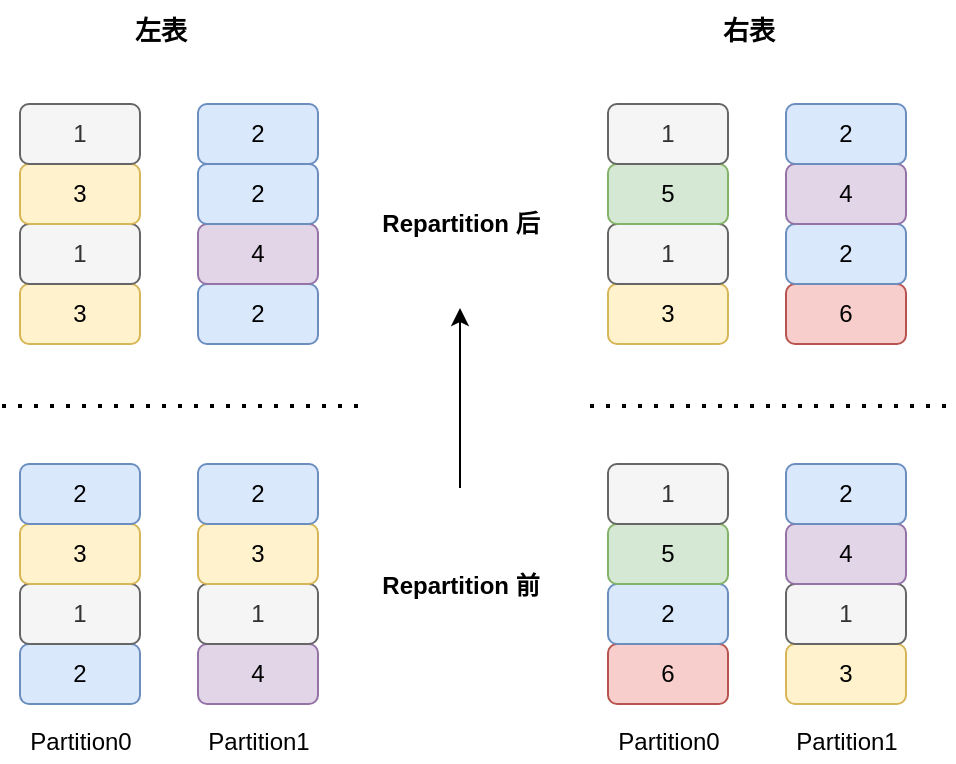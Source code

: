<mxfile version="24.2.5" type="device">
  <diagram id="Oks_wrgNJr9d7E9b0G60" name="Page-1">
    <mxGraphModel dx="2074" dy="1196" grid="1" gridSize="10" guides="1" tooltips="1" connect="1" arrows="1" fold="1" page="1" pageScale="1" pageWidth="850" pageHeight="1100" math="0" shadow="0">
      <root>
        <mxCell id="0" />
        <mxCell id="1" parent="0" />
        <mxCell id="2hyyOXspFjTeJn09yqCz-1" value="2" style="rounded=1;whiteSpace=wrap;html=1;fillColor=#dae8fc;strokeColor=#6c8ebf;" parent="1" vertex="1">
          <mxGeometry x="210" y="430" width="60" height="30" as="geometry" />
        </mxCell>
        <mxCell id="2hyyOXspFjTeJn09yqCz-2" value="1" style="rounded=1;whiteSpace=wrap;html=1;fillColor=#f5f5f5;strokeColor=#666666;fontColor=#333333;" parent="1" vertex="1">
          <mxGeometry x="210" y="400" width="60" height="30" as="geometry" />
        </mxCell>
        <mxCell id="2hyyOXspFjTeJn09yqCz-3" value="3" style="rounded=1;whiteSpace=wrap;html=1;fillColor=#fff2cc;strokeColor=#d6b656;" parent="1" vertex="1">
          <mxGeometry x="210" y="370" width="60" height="30" as="geometry" />
        </mxCell>
        <mxCell id="2hyyOXspFjTeJn09yqCz-4" value="2" style="rounded=1;whiteSpace=wrap;html=1;fillColor=#dae8fc;strokeColor=#6c8ebf;" parent="1" vertex="1">
          <mxGeometry x="210" y="340" width="60" height="30" as="geometry" />
        </mxCell>
        <mxCell id="2hyyOXspFjTeJn09yqCz-5" value="4" style="rounded=1;whiteSpace=wrap;html=1;fillColor=#e1d5e7;strokeColor=#9673a6;" parent="1" vertex="1">
          <mxGeometry x="299" y="430" width="60" height="30" as="geometry" />
        </mxCell>
        <mxCell id="2hyyOXspFjTeJn09yqCz-6" value="1" style="rounded=1;whiteSpace=wrap;html=1;fillColor=#f5f5f5;strokeColor=#666666;fontColor=#333333;" parent="1" vertex="1">
          <mxGeometry x="299" y="400" width="60" height="30" as="geometry" />
        </mxCell>
        <mxCell id="2hyyOXspFjTeJn09yqCz-7" value="3" style="rounded=1;whiteSpace=wrap;html=1;fillColor=#fff2cc;strokeColor=#d6b656;" parent="1" vertex="1">
          <mxGeometry x="299" y="370" width="60" height="30" as="geometry" />
        </mxCell>
        <mxCell id="2hyyOXspFjTeJn09yqCz-8" value="2" style="rounded=1;whiteSpace=wrap;html=1;fillColor=#dae8fc;strokeColor=#6c8ebf;" parent="1" vertex="1">
          <mxGeometry x="299" y="340" width="60" height="30" as="geometry" />
        </mxCell>
        <mxCell id="2hyyOXspFjTeJn09yqCz-9" value="" style="endArrow=none;dashed=1;html=1;dashPattern=1 3;strokeWidth=2;" parent="1" edge="1">
          <mxGeometry width="50" height="50" relative="1" as="geometry">
            <mxPoint x="201" y="311" as="sourcePoint" />
            <mxPoint x="381" y="311" as="targetPoint" />
          </mxGeometry>
        </mxCell>
        <mxCell id="2hyyOXspFjTeJn09yqCz-10" value="3" style="rounded=1;whiteSpace=wrap;html=1;fillColor=#fff2cc;strokeColor=#d6b656;" parent="1" vertex="1">
          <mxGeometry x="210" y="250" width="60" height="30" as="geometry" />
        </mxCell>
        <mxCell id="2hyyOXspFjTeJn09yqCz-11" value="1" style="rounded=1;whiteSpace=wrap;html=1;fillColor=#f5f5f5;strokeColor=#666666;fontColor=#333333;" parent="1" vertex="1">
          <mxGeometry x="210" y="220" width="60" height="30" as="geometry" />
        </mxCell>
        <mxCell id="2hyyOXspFjTeJn09yqCz-12" value="3" style="rounded=1;whiteSpace=wrap;html=1;fillColor=#fff2cc;strokeColor=#d6b656;" parent="1" vertex="1">
          <mxGeometry x="210" y="190" width="60" height="30" as="geometry" />
        </mxCell>
        <mxCell id="2hyyOXspFjTeJn09yqCz-13" value="1" style="rounded=1;whiteSpace=wrap;html=1;fillColor=#f5f5f5;strokeColor=#666666;fontColor=#333333;" parent="1" vertex="1">
          <mxGeometry x="210" y="160" width="60" height="30" as="geometry" />
        </mxCell>
        <mxCell id="2hyyOXspFjTeJn09yqCz-14" value="2" style="rounded=1;whiteSpace=wrap;html=1;fillColor=#dae8fc;strokeColor=#6c8ebf;" parent="1" vertex="1">
          <mxGeometry x="299" y="250" width="60" height="30" as="geometry" />
        </mxCell>
        <mxCell id="2hyyOXspFjTeJn09yqCz-15" value="4" style="rounded=1;whiteSpace=wrap;html=1;fillColor=#e1d5e7;strokeColor=#9673a6;" parent="1" vertex="1">
          <mxGeometry x="299" y="220" width="60" height="30" as="geometry" />
        </mxCell>
        <mxCell id="2hyyOXspFjTeJn09yqCz-16" value="2" style="rounded=1;whiteSpace=wrap;html=1;fillColor=#dae8fc;strokeColor=#6c8ebf;" parent="1" vertex="1">
          <mxGeometry x="299" y="190" width="60" height="30" as="geometry" />
        </mxCell>
        <mxCell id="2hyyOXspFjTeJn09yqCz-17" value="2" style="rounded=1;whiteSpace=wrap;html=1;fillColor=#dae8fc;strokeColor=#6c8ebf;" parent="1" vertex="1">
          <mxGeometry x="299" y="160" width="60" height="30" as="geometry" />
        </mxCell>
        <mxCell id="2hyyOXspFjTeJn09yqCz-18" value="Repartition 后" style="text;html=1;align=center;verticalAlign=middle;resizable=0;points=[];autosize=1;strokeColor=none;fontStyle=1" parent="1" vertex="1">
          <mxGeometry x="380" y="205" width="100" height="30" as="geometry" />
        </mxCell>
        <mxCell id="2hyyOXspFjTeJn09yqCz-19" value="Repartition 前" style="text;html=1;align=center;verticalAlign=middle;resizable=0;points=[];autosize=1;strokeColor=none;fontStyle=1" parent="1" vertex="1">
          <mxGeometry x="380" y="386" width="100" height="30" as="geometry" />
        </mxCell>
        <mxCell id="2hyyOXspFjTeJn09yqCz-20" value="Partition0" style="text;html=1;align=center;verticalAlign=middle;resizable=0;points=[];autosize=1;strokeColor=none;" parent="1" vertex="1">
          <mxGeometry x="205" y="469" width="70" height="20" as="geometry" />
        </mxCell>
        <mxCell id="2hyyOXspFjTeJn09yqCz-21" value="Partition1" style="text;html=1;align=center;verticalAlign=middle;resizable=0;points=[];autosize=1;strokeColor=none;" parent="1" vertex="1">
          <mxGeometry x="294" y="469" width="70" height="20" as="geometry" />
        </mxCell>
        <mxCell id="Xdscz1qhkzHYXbSBUcDS-1" value="左表" style="text;html=1;align=center;verticalAlign=middle;resizable=0;points=[];autosize=1;strokeColor=none;fillColor=none;fontStyle=1;fontSize=13;" parent="1" vertex="1">
          <mxGeometry x="255" y="108" width="50" height="30" as="geometry" />
        </mxCell>
        <mxCell id="Xdscz1qhkzHYXbSBUcDS-2" value="6" style="rounded=1;whiteSpace=wrap;html=1;fillColor=#f8cecc;strokeColor=#b85450;" parent="1" vertex="1">
          <mxGeometry x="504" y="430" width="60" height="30" as="geometry" />
        </mxCell>
        <mxCell id="Xdscz1qhkzHYXbSBUcDS-3" value="2" style="rounded=1;whiteSpace=wrap;html=1;fillColor=#dae8fc;strokeColor=#6c8ebf;" parent="1" vertex="1">
          <mxGeometry x="504" y="400" width="60" height="30" as="geometry" />
        </mxCell>
        <mxCell id="Xdscz1qhkzHYXbSBUcDS-4" value="5" style="rounded=1;whiteSpace=wrap;html=1;fillColor=#d5e8d4;strokeColor=#82b366;" parent="1" vertex="1">
          <mxGeometry x="504" y="370" width="60" height="30" as="geometry" />
        </mxCell>
        <mxCell id="Xdscz1qhkzHYXbSBUcDS-5" value="1" style="rounded=1;whiteSpace=wrap;html=1;fillColor=#f5f5f5;strokeColor=#666666;fontColor=#333333;" parent="1" vertex="1">
          <mxGeometry x="504" y="340" width="60" height="30" as="geometry" />
        </mxCell>
        <mxCell id="Xdscz1qhkzHYXbSBUcDS-6" value="3" style="rounded=1;whiteSpace=wrap;html=1;fillColor=#fff2cc;strokeColor=#d6b656;" parent="1" vertex="1">
          <mxGeometry x="593" y="430" width="60" height="30" as="geometry" />
        </mxCell>
        <mxCell id="Xdscz1qhkzHYXbSBUcDS-7" value="1" style="rounded=1;whiteSpace=wrap;html=1;fillColor=#f5f5f5;strokeColor=#666666;fontColor=#333333;" parent="1" vertex="1">
          <mxGeometry x="593" y="400" width="60" height="30" as="geometry" />
        </mxCell>
        <mxCell id="Xdscz1qhkzHYXbSBUcDS-8" value="4" style="rounded=1;whiteSpace=wrap;html=1;fillColor=#e1d5e7;strokeColor=#9673a6;" parent="1" vertex="1">
          <mxGeometry x="593" y="370" width="60" height="30" as="geometry" />
        </mxCell>
        <mxCell id="Xdscz1qhkzHYXbSBUcDS-9" value="2" style="rounded=1;whiteSpace=wrap;html=1;fillColor=#dae8fc;strokeColor=#6c8ebf;" parent="1" vertex="1">
          <mxGeometry x="593" y="340" width="60" height="30" as="geometry" />
        </mxCell>
        <mxCell id="Xdscz1qhkzHYXbSBUcDS-10" value="" style="endArrow=none;dashed=1;html=1;dashPattern=1 3;strokeWidth=2;" parent="1" edge="1">
          <mxGeometry width="50" height="50" relative="1" as="geometry">
            <mxPoint x="495" y="311" as="sourcePoint" />
            <mxPoint x="675" y="311" as="targetPoint" />
          </mxGeometry>
        </mxCell>
        <mxCell id="Xdscz1qhkzHYXbSBUcDS-11" value="3" style="rounded=1;whiteSpace=wrap;html=1;fillColor=#fff2cc;strokeColor=#d6b656;" parent="1" vertex="1">
          <mxGeometry x="504" y="250" width="60" height="30" as="geometry" />
        </mxCell>
        <mxCell id="Xdscz1qhkzHYXbSBUcDS-12" value="1" style="rounded=1;whiteSpace=wrap;html=1;fillColor=#f5f5f5;strokeColor=#666666;fontColor=#333333;" parent="1" vertex="1">
          <mxGeometry x="504" y="220" width="60" height="30" as="geometry" />
        </mxCell>
        <mxCell id="Xdscz1qhkzHYXbSBUcDS-13" value="5" style="rounded=1;whiteSpace=wrap;html=1;fillColor=#d5e8d4;strokeColor=#82b366;" parent="1" vertex="1">
          <mxGeometry x="504" y="190" width="60" height="30" as="geometry" />
        </mxCell>
        <mxCell id="Xdscz1qhkzHYXbSBUcDS-14" value="1" style="rounded=1;whiteSpace=wrap;html=1;fillColor=#f5f5f5;strokeColor=#666666;fontColor=#333333;" parent="1" vertex="1">
          <mxGeometry x="504" y="160" width="60" height="30" as="geometry" />
        </mxCell>
        <mxCell id="Xdscz1qhkzHYXbSBUcDS-15" value="6" style="rounded=1;whiteSpace=wrap;html=1;fillColor=#f8cecc;strokeColor=#b85450;" parent="1" vertex="1">
          <mxGeometry x="593" y="250" width="60" height="30" as="geometry" />
        </mxCell>
        <mxCell id="Xdscz1qhkzHYXbSBUcDS-16" value="2" style="rounded=1;whiteSpace=wrap;html=1;fillColor=#dae8fc;strokeColor=#6c8ebf;" parent="1" vertex="1">
          <mxGeometry x="593" y="220" width="60" height="30" as="geometry" />
        </mxCell>
        <mxCell id="Xdscz1qhkzHYXbSBUcDS-17" value="4" style="rounded=1;whiteSpace=wrap;html=1;fillColor=#e1d5e7;strokeColor=#9673a6;" parent="1" vertex="1">
          <mxGeometry x="593" y="190" width="60" height="30" as="geometry" />
        </mxCell>
        <mxCell id="Xdscz1qhkzHYXbSBUcDS-18" value="2" style="rounded=1;whiteSpace=wrap;html=1;fillColor=#dae8fc;strokeColor=#6c8ebf;" parent="1" vertex="1">
          <mxGeometry x="593" y="160" width="60" height="30" as="geometry" />
        </mxCell>
        <mxCell id="Xdscz1qhkzHYXbSBUcDS-19" value="Partition0" style="text;html=1;align=center;verticalAlign=middle;resizable=0;points=[];autosize=1;strokeColor=none;" parent="1" vertex="1">
          <mxGeometry x="499" y="469" width="70" height="20" as="geometry" />
        </mxCell>
        <mxCell id="Xdscz1qhkzHYXbSBUcDS-20" value="Partition1" style="text;html=1;align=center;verticalAlign=middle;resizable=0;points=[];autosize=1;strokeColor=none;" parent="1" vertex="1">
          <mxGeometry x="588" y="469" width="70" height="20" as="geometry" />
        </mxCell>
        <mxCell id="Xdscz1qhkzHYXbSBUcDS-21" value="右表" style="text;html=1;align=center;verticalAlign=middle;resizable=0;points=[];autosize=1;strokeColor=none;fillColor=none;fontStyle=1;fontSize=13;" parent="1" vertex="1">
          <mxGeometry x="549" y="108" width="50" height="30" as="geometry" />
        </mxCell>
        <mxCell id="DnZOnnnPmG3VqHlweJRb-1" value="" style="endArrow=classic;html=1;rounded=0;" edge="1" parent="1">
          <mxGeometry width="50" height="50" relative="1" as="geometry">
            <mxPoint x="430" y="352" as="sourcePoint" />
            <mxPoint x="430" y="262" as="targetPoint" />
          </mxGeometry>
        </mxCell>
      </root>
    </mxGraphModel>
  </diagram>
</mxfile>
